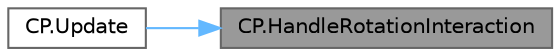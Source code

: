 digraph "CP.HandleRotationInteraction"
{
 // LATEX_PDF_SIZE
  bgcolor="transparent";
  edge [fontname=Helvetica,fontsize=10,labelfontname=Helvetica,labelfontsize=10];
  node [fontname=Helvetica,fontsize=10,shape=box,height=0.2,width=0.4];
  rankdir="RL";
  Node1 [id="Node000001",label="CP.HandleRotationInteraction",height=0.2,width=0.4,color="gray40", fillcolor="grey60", style="filled", fontcolor="black",tooltip="This method computes the rotation of the handle based on the rotation of the interactor and calls Upd..."];
  Node1 -> Node2 [id="edge1_Node000001_Node000002",dir="back",color="steelblue1",style="solid",tooltip=" "];
  Node2 [id="Node000002",label="CP.Update",height=0.2,width=0.4,color="grey40", fillcolor="white", style="filled",URL="$class_c_p.html#aef4dfdcc48438da9bc3b6546630de8d1",tooltip="This method updates the rotation of the switch based on the current value of Percent."];
}
